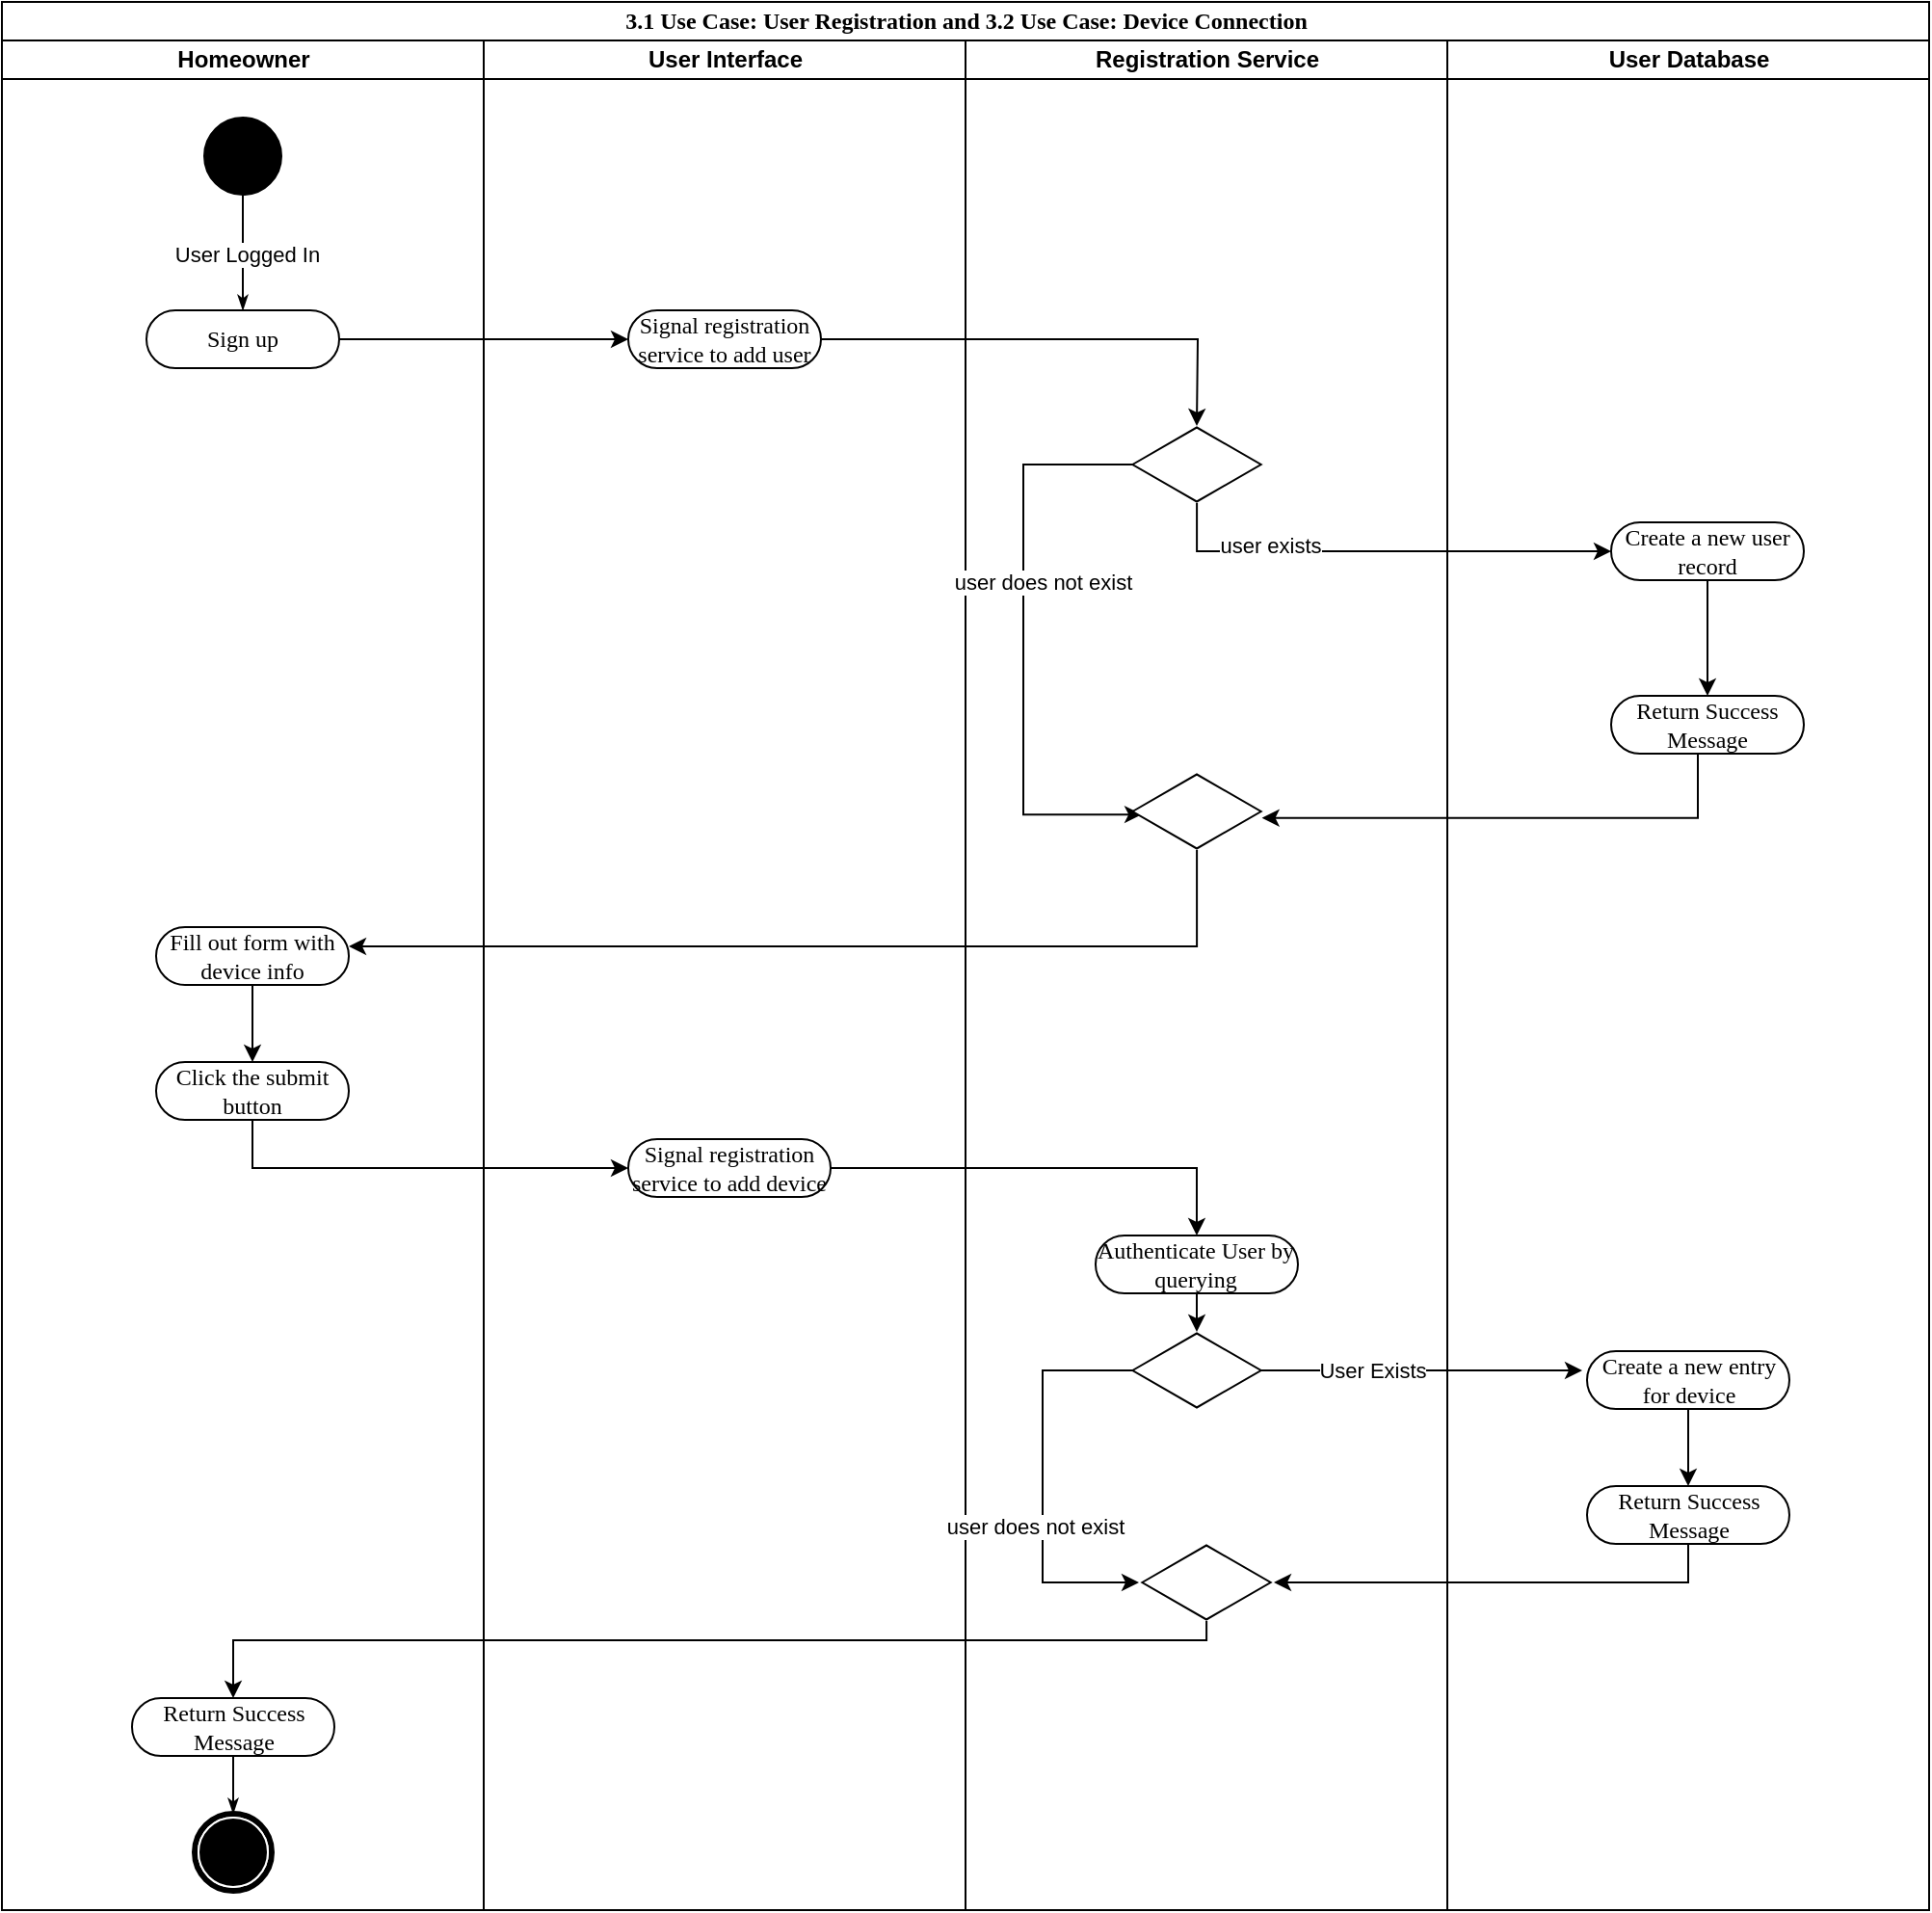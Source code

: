 <mxfile version="22.0.8" type="github">
  <diagram name="Page-1" id="0783ab3e-0a74-02c8-0abd-f7b4e66b4bec">
    <mxGraphModel dx="1436" dy="790" grid="1" gridSize="10" guides="1" tooltips="1" connect="1" arrows="1" fold="1" page="1" pageScale="1" pageWidth="850" pageHeight="1100" background="none" math="0" shadow="0">
      <root>
        <mxCell id="0" />
        <mxCell id="1" parent="0" />
        <mxCell id="1c1d494c118603dd-1" value="3.1 Use Case: User Registration and 3.2 Use Case: Device Connection" style="swimlane;html=1;childLayout=stackLayout;startSize=20;rounded=0;shadow=0;comic=0;labelBackgroundColor=none;strokeWidth=1;fontFamily=Verdana;fontSize=12;align=center;" parent="1" vertex="1">
          <mxGeometry x="40" y="20" width="1000" height="990" as="geometry" />
        </mxCell>
        <mxCell id="1c1d494c118603dd-2" value="Homeowner" style="swimlane;html=1;startSize=20;" parent="1c1d494c118603dd-1" vertex="1">
          <mxGeometry y="20" width="250" height="970" as="geometry" />
        </mxCell>
        <mxCell id="60571a20871a0731-4" value="" style="ellipse;whiteSpace=wrap;html=1;rounded=0;shadow=0;comic=0;labelBackgroundColor=none;strokeWidth=1;fillColor=#000000;fontFamily=Verdana;fontSize=12;align=center;" parent="1c1d494c118603dd-2" vertex="1">
          <mxGeometry x="105" y="40" width="40" height="40" as="geometry" />
        </mxCell>
        <mxCell id="Mcc5gPNpuRrfqJERpfyI-61" value="Sign up" style="rounded=1;whiteSpace=wrap;html=1;shadow=0;comic=0;labelBackgroundColor=none;strokeWidth=1;fontFamily=Verdana;fontSize=12;align=center;arcSize=50;" vertex="1" parent="1c1d494c118603dd-2">
          <mxGeometry x="75" y="140" width="100" height="30" as="geometry" />
        </mxCell>
        <mxCell id="Mcc5gPNpuRrfqJERpfyI-84" style="edgeStyle=orthogonalEdgeStyle;rounded=0;orthogonalLoop=1;jettySize=auto;html=1;" edge="1" parent="1c1d494c118603dd-2" source="Mcc5gPNpuRrfqJERpfyI-83">
          <mxGeometry relative="1" as="geometry">
            <mxPoint x="130" y="530" as="targetPoint" />
          </mxGeometry>
        </mxCell>
        <mxCell id="Mcc5gPNpuRrfqJERpfyI-83" value="Fill out form with device info" style="rounded=1;whiteSpace=wrap;html=1;shadow=0;comic=0;labelBackgroundColor=none;strokeWidth=1;fontFamily=Verdana;fontSize=12;align=center;arcSize=50;" vertex="1" parent="1c1d494c118603dd-2">
          <mxGeometry x="80" y="460" width="100" height="30" as="geometry" />
        </mxCell>
        <mxCell id="Mcc5gPNpuRrfqJERpfyI-85" value="Click the submit button" style="rounded=1;whiteSpace=wrap;html=1;shadow=0;comic=0;labelBackgroundColor=none;strokeWidth=1;fontFamily=Verdana;fontSize=12;align=center;arcSize=50;" vertex="1" parent="1c1d494c118603dd-2">
          <mxGeometry x="80" y="530" width="100" height="30" as="geometry" />
        </mxCell>
        <mxCell id="Mcc5gPNpuRrfqJERpfyI-91" value="Return Success Message" style="rounded=1;whiteSpace=wrap;html=1;shadow=0;comic=0;labelBackgroundColor=none;strokeWidth=1;fontFamily=Verdana;fontSize=12;align=center;arcSize=50;" vertex="1" parent="1c1d494c118603dd-2">
          <mxGeometry x="67.5" y="860" width="105" height="30" as="geometry" />
        </mxCell>
        <mxCell id="60571a20871a0731-5" value="" style="shape=mxgraph.bpmn.shape;html=1;verticalLabelPosition=bottom;labelBackgroundColor=#ffffff;verticalAlign=top;perimeter=ellipsePerimeter;outline=end;symbol=terminate;rounded=0;shadow=0;comic=0;strokeWidth=1;fontFamily=Verdana;fontSize=12;align=center;" parent="1c1d494c118603dd-2" vertex="1">
          <mxGeometry x="100" y="920" width="40" height="40" as="geometry" />
        </mxCell>
        <mxCell id="1c1d494c118603dd-45" style="edgeStyle=none;rounded=0;html=1;labelBackgroundColor=none;startArrow=none;startFill=0;startSize=5;endArrow=classicThin;endFill=1;endSize=5;jettySize=auto;orthogonalLoop=1;strokeWidth=1;fontFamily=Verdana;fontSize=12;exitX=0.5;exitY=1;exitDx=0;exitDy=0;" parent="1c1d494c118603dd-2" source="Mcc5gPNpuRrfqJERpfyI-91" target="60571a20871a0731-5" edge="1">
          <mxGeometry relative="1" as="geometry">
            <mxPoint x="620" y="840" as="sourcePoint" />
          </mxGeometry>
        </mxCell>
        <mxCell id="1c1d494c118603dd-3" value="User Interface" style="swimlane;html=1;startSize=20;" parent="1c1d494c118603dd-1" vertex="1">
          <mxGeometry x="250" y="20" width="250" height="970" as="geometry">
            <mxRectangle x="250" y="20" width="40" height="970" as="alternateBounds" />
          </mxGeometry>
        </mxCell>
        <mxCell id="60571a20871a0731-8" value="Signal registration service to add user" style="rounded=1;whiteSpace=wrap;html=1;shadow=0;comic=0;labelBackgroundColor=none;strokeWidth=1;fontFamily=Verdana;fontSize=12;align=center;arcSize=50;" parent="1c1d494c118603dd-3" vertex="1">
          <mxGeometry x="75" y="140" width="100" height="30" as="geometry" />
        </mxCell>
        <mxCell id="Mcc5gPNpuRrfqJERpfyI-86" value="Signal registration service to add device" style="rounded=1;whiteSpace=wrap;html=1;shadow=0;comic=0;labelBackgroundColor=none;strokeWidth=1;fontFamily=Verdana;fontSize=12;align=center;arcSize=50;" vertex="1" parent="1c1d494c118603dd-3">
          <mxGeometry x="75" y="570" width="105" height="30" as="geometry" />
        </mxCell>
        <mxCell id="1c1d494c118603dd-4" value="Registration Service" style="swimlane;html=1;startSize=20;" parent="1c1d494c118603dd-1" vertex="1">
          <mxGeometry x="500" y="20" width="250" height="970" as="geometry" />
        </mxCell>
        <mxCell id="Mcc5gPNpuRrfqJERpfyI-77" style="edgeStyle=orthogonalEdgeStyle;rounded=0;orthogonalLoop=1;jettySize=auto;html=1;entryX=0.073;entryY=0.539;entryDx=0;entryDy=0;entryPerimeter=0;" edge="1" parent="1c1d494c118603dd-4" source="Mcc5gPNpuRrfqJERpfyI-74" target="Mcc5gPNpuRrfqJERpfyI-78">
          <mxGeometry relative="1" as="geometry">
            <mxPoint x="30" y="400" as="targetPoint" />
            <Array as="points">
              <mxPoint x="30" y="220" />
              <mxPoint x="30" y="402" />
            </Array>
          </mxGeometry>
        </mxCell>
        <mxCell id="Mcc5gPNpuRrfqJERpfyI-103" value="user does not exist" style="edgeLabel;html=1;align=center;verticalAlign=middle;resizable=0;points=[];" vertex="1" connectable="0" parent="Mcc5gPNpuRrfqJERpfyI-77">
          <mxGeometry x="-0.23" y="-4" relative="1" as="geometry">
            <mxPoint x="14" y="2" as="offset" />
          </mxGeometry>
        </mxCell>
        <mxCell id="Mcc5gPNpuRrfqJERpfyI-74" value="" style="html=1;whiteSpace=wrap;aspect=fixed;shape=isoRectangle;" vertex="1" parent="1c1d494c118603dd-4">
          <mxGeometry x="86.66" y="200" width="66.67" height="40" as="geometry" />
        </mxCell>
        <mxCell id="Mcc5gPNpuRrfqJERpfyI-82" style="edgeStyle=orthogonalEdgeStyle;rounded=0;orthogonalLoop=1;jettySize=auto;html=1;" edge="1" parent="1c1d494c118603dd-4" source="Mcc5gPNpuRrfqJERpfyI-78">
          <mxGeometry relative="1" as="geometry">
            <mxPoint x="-320" y="470" as="targetPoint" />
            <Array as="points">
              <mxPoint x="120" y="470" />
              <mxPoint x="-319" y="470" />
            </Array>
          </mxGeometry>
        </mxCell>
        <mxCell id="Mcc5gPNpuRrfqJERpfyI-78" value="" style="html=1;whiteSpace=wrap;aspect=fixed;shape=isoRectangle;" vertex="1" parent="1c1d494c118603dd-4">
          <mxGeometry x="86.67" y="380" width="66.67" height="40" as="geometry" />
        </mxCell>
        <mxCell id="Mcc5gPNpuRrfqJERpfyI-96" style="edgeStyle=orthogonalEdgeStyle;rounded=0;orthogonalLoop=1;jettySize=auto;html=1;" edge="1" parent="1c1d494c118603dd-4" source="Mcc5gPNpuRrfqJERpfyI-88" target="Mcc5gPNpuRrfqJERpfyI-93">
          <mxGeometry relative="1" as="geometry" />
        </mxCell>
        <mxCell id="Mcc5gPNpuRrfqJERpfyI-88" value="Authenticate User by querying" style="rounded=1;whiteSpace=wrap;html=1;shadow=0;comic=0;labelBackgroundColor=none;strokeWidth=1;fontFamily=Verdana;fontSize=12;align=center;arcSize=50;" vertex="1" parent="1c1d494c118603dd-4">
          <mxGeometry x="67.49" y="620" width="105" height="30" as="geometry" />
        </mxCell>
        <mxCell id="Mcc5gPNpuRrfqJERpfyI-97" style="edgeStyle=orthogonalEdgeStyle;rounded=0;orthogonalLoop=1;jettySize=auto;html=1;" edge="1" parent="1c1d494c118603dd-4" source="Mcc5gPNpuRrfqJERpfyI-93">
          <mxGeometry relative="1" as="geometry">
            <mxPoint x="320" y="690" as="targetPoint" />
          </mxGeometry>
        </mxCell>
        <mxCell id="Mcc5gPNpuRrfqJERpfyI-104" value="User Exists" style="edgeLabel;html=1;align=center;verticalAlign=middle;resizable=0;points=[];" vertex="1" connectable="0" parent="Mcc5gPNpuRrfqJERpfyI-97">
          <mxGeometry x="-0.31" relative="1" as="geometry">
            <mxPoint as="offset" />
          </mxGeometry>
        </mxCell>
        <mxCell id="Mcc5gPNpuRrfqJERpfyI-100" style="edgeStyle=orthogonalEdgeStyle;rounded=0;orthogonalLoop=1;jettySize=auto;html=1;" edge="1" parent="1c1d494c118603dd-4" source="Mcc5gPNpuRrfqJERpfyI-93">
          <mxGeometry relative="1" as="geometry">
            <mxPoint x="90" y="800" as="targetPoint" />
            <Array as="points">
              <mxPoint x="40" y="690" />
              <mxPoint x="40" y="800" />
            </Array>
          </mxGeometry>
        </mxCell>
        <mxCell id="Mcc5gPNpuRrfqJERpfyI-105" value="user does not exist" style="edgeLabel;html=1;align=center;verticalAlign=middle;resizable=0;points=[];" vertex="1" connectable="0" parent="Mcc5gPNpuRrfqJERpfyI-100">
          <mxGeometry x="0.236" y="-4" relative="1" as="geometry">
            <mxPoint as="offset" />
          </mxGeometry>
        </mxCell>
        <mxCell id="Mcc5gPNpuRrfqJERpfyI-93" value="" style="html=1;whiteSpace=wrap;aspect=fixed;shape=isoRectangle;" vertex="1" parent="1c1d494c118603dd-4">
          <mxGeometry x="86.67" y="670" width="66.67" height="40" as="geometry" />
        </mxCell>
        <mxCell id="Mcc5gPNpuRrfqJERpfyI-94" value="" style="html=1;whiteSpace=wrap;aspect=fixed;shape=isoRectangle;" vertex="1" parent="1c1d494c118603dd-4">
          <mxGeometry x="91.66" y="780" width="66.67" height="40" as="geometry" />
        </mxCell>
        <mxCell id="1c1d494c118603dd-27" style="edgeStyle=orthogonalEdgeStyle;rounded=0;html=1;labelBackgroundColor=none;startArrow=none;startFill=0;startSize=5;endArrow=classicThin;endFill=1;endSize=5;jettySize=auto;orthogonalLoop=1;strokeWidth=1;fontFamily=Verdana;fontSize=12" parent="1c1d494c118603dd-1" source="60571a20871a0731-4" edge="1">
          <mxGeometry relative="1" as="geometry">
            <mxPoint x="125" y="160" as="targetPoint" />
          </mxGeometry>
        </mxCell>
        <mxCell id="Mcc5gPNpuRrfqJERpfyI-60" value="User Logged In" style="edgeLabel;html=1;align=center;verticalAlign=middle;resizable=0;points=[];" vertex="1" connectable="0" parent="1c1d494c118603dd-27">
          <mxGeometry x="0.029" y="1" relative="1" as="geometry">
            <mxPoint as="offset" />
          </mxGeometry>
        </mxCell>
        <mxCell id="Mcc5gPNpuRrfqJERpfyI-62" style="edgeStyle=orthogonalEdgeStyle;rounded=0;orthogonalLoop=1;jettySize=auto;html=1;entryX=0;entryY=0.5;entryDx=0;entryDy=0;" edge="1" parent="1c1d494c118603dd-1" source="Mcc5gPNpuRrfqJERpfyI-61" target="60571a20871a0731-8">
          <mxGeometry relative="1" as="geometry" />
        </mxCell>
        <mxCell id="Mcc5gPNpuRrfqJERpfyI-65" style="edgeStyle=orthogonalEdgeStyle;rounded=0;orthogonalLoop=1;jettySize=auto;html=1;" edge="1" parent="1c1d494c118603dd-1" source="60571a20871a0731-8">
          <mxGeometry relative="1" as="geometry">
            <mxPoint x="620" y="220" as="targetPoint" />
          </mxGeometry>
        </mxCell>
        <mxCell id="Mcc5gPNpuRrfqJERpfyI-87" style="edgeStyle=orthogonalEdgeStyle;rounded=0;orthogonalLoop=1;jettySize=auto;html=1;entryX=0;entryY=0.5;entryDx=0;entryDy=0;" edge="1" parent="1c1d494c118603dd-1" source="Mcc5gPNpuRrfqJERpfyI-85" target="Mcc5gPNpuRrfqJERpfyI-86">
          <mxGeometry relative="1" as="geometry">
            <mxPoint x="130" y="620" as="targetPoint" />
            <Array as="points">
              <mxPoint x="130" y="605" />
            </Array>
          </mxGeometry>
        </mxCell>
        <mxCell id="Mcc5gPNpuRrfqJERpfyI-95" style="edgeStyle=orthogonalEdgeStyle;rounded=0;orthogonalLoop=1;jettySize=auto;html=1;entryX=0.5;entryY=0;entryDx=0;entryDy=0;" edge="1" parent="1c1d494c118603dd-1" source="Mcc5gPNpuRrfqJERpfyI-86" target="Mcc5gPNpuRrfqJERpfyI-88">
          <mxGeometry relative="1" as="geometry">
            <mxPoint x="620" y="605" as="targetPoint" />
          </mxGeometry>
        </mxCell>
        <mxCell id="Mcc5gPNpuRrfqJERpfyI-101" style="edgeStyle=orthogonalEdgeStyle;rounded=0;orthogonalLoop=1;jettySize=auto;html=1;entryX=0.5;entryY=0;entryDx=0;entryDy=0;" edge="1" parent="1c1d494c118603dd-1" source="Mcc5gPNpuRrfqJERpfyI-94" target="Mcc5gPNpuRrfqJERpfyI-91">
          <mxGeometry relative="1" as="geometry">
            <mxPoint x="624.995" y="870" as="targetPoint" />
            <Array as="points">
              <mxPoint x="625" y="850" />
              <mxPoint x="120" y="850" />
            </Array>
          </mxGeometry>
        </mxCell>
        <mxCell id="Mcc5gPNpuRrfqJERpfyI-30" value="User Database" style="swimlane;html=1;startSize=20;" vertex="1" parent="1">
          <mxGeometry x="790" y="40" width="250" height="970" as="geometry" />
        </mxCell>
        <mxCell id="Mcc5gPNpuRrfqJERpfyI-80" style="edgeStyle=orthogonalEdgeStyle;rounded=0;orthogonalLoop=1;jettySize=auto;html=1;" edge="1" parent="Mcc5gPNpuRrfqJERpfyI-30" source="Mcc5gPNpuRrfqJERpfyI-71">
          <mxGeometry relative="1" as="geometry">
            <mxPoint x="135" y="340" as="targetPoint" />
          </mxGeometry>
        </mxCell>
        <mxCell id="Mcc5gPNpuRrfqJERpfyI-71" value="Create a new user record" style="rounded=1;whiteSpace=wrap;html=1;shadow=0;comic=0;labelBackgroundColor=none;strokeWidth=1;fontFamily=Verdana;fontSize=12;align=center;arcSize=50;" vertex="1" parent="Mcc5gPNpuRrfqJERpfyI-30">
          <mxGeometry x="85" y="250" width="100" height="30" as="geometry" />
        </mxCell>
        <mxCell id="Mcc5gPNpuRrfqJERpfyI-79" value="Return Success Message" style="rounded=1;whiteSpace=wrap;html=1;shadow=0;comic=0;labelBackgroundColor=none;strokeWidth=1;fontFamily=Verdana;fontSize=12;align=center;arcSize=50;" vertex="1" parent="Mcc5gPNpuRrfqJERpfyI-30">
          <mxGeometry x="85" y="340" width="100" height="30" as="geometry" />
        </mxCell>
        <mxCell id="Mcc5gPNpuRrfqJERpfyI-98" style="edgeStyle=orthogonalEdgeStyle;rounded=0;orthogonalLoop=1;jettySize=auto;html=1;entryX=0.5;entryY=0;entryDx=0;entryDy=0;" edge="1" parent="Mcc5gPNpuRrfqJERpfyI-30" source="Mcc5gPNpuRrfqJERpfyI-89" target="Mcc5gPNpuRrfqJERpfyI-90">
          <mxGeometry relative="1" as="geometry" />
        </mxCell>
        <mxCell id="Mcc5gPNpuRrfqJERpfyI-89" value="Create a new entry for device" style="rounded=1;whiteSpace=wrap;html=1;shadow=0;comic=0;labelBackgroundColor=none;strokeWidth=1;fontFamily=Verdana;fontSize=12;align=center;arcSize=50;" vertex="1" parent="Mcc5gPNpuRrfqJERpfyI-30">
          <mxGeometry x="72.5" y="680" width="105" height="30" as="geometry" />
        </mxCell>
        <mxCell id="Mcc5gPNpuRrfqJERpfyI-99" style="edgeStyle=orthogonalEdgeStyle;rounded=0;orthogonalLoop=1;jettySize=auto;html=1;" edge="1" parent="Mcc5gPNpuRrfqJERpfyI-30" source="Mcc5gPNpuRrfqJERpfyI-90">
          <mxGeometry relative="1" as="geometry">
            <mxPoint x="-90" y="800" as="targetPoint" />
            <Array as="points">
              <mxPoint x="125" y="800" />
            </Array>
          </mxGeometry>
        </mxCell>
        <mxCell id="Mcc5gPNpuRrfqJERpfyI-90" value="Return Success Message" style="rounded=1;whiteSpace=wrap;html=1;shadow=0;comic=0;labelBackgroundColor=none;strokeWidth=1;fontFamily=Verdana;fontSize=12;align=center;arcSize=50;" vertex="1" parent="Mcc5gPNpuRrfqJERpfyI-30">
          <mxGeometry x="72.5" y="750" width="105" height="30" as="geometry" />
        </mxCell>
        <mxCell id="Mcc5gPNpuRrfqJERpfyI-76" style="edgeStyle=orthogonalEdgeStyle;rounded=0;orthogonalLoop=1;jettySize=auto;html=1;entryX=0;entryY=0.5;entryDx=0;entryDy=0;" edge="1" parent="1" source="Mcc5gPNpuRrfqJERpfyI-74" target="Mcc5gPNpuRrfqJERpfyI-71">
          <mxGeometry relative="1" as="geometry">
            <mxPoint x="659.995" y="320" as="targetPoint" />
            <Array as="points">
              <mxPoint x="660" y="305" />
            </Array>
          </mxGeometry>
        </mxCell>
        <mxCell id="Mcc5gPNpuRrfqJERpfyI-102" value="user exists" style="edgeLabel;html=1;align=center;verticalAlign=middle;resizable=0;points=[];" vertex="1" connectable="0" parent="Mcc5gPNpuRrfqJERpfyI-76">
          <mxGeometry x="-0.475" y="3" relative="1" as="geometry">
            <mxPoint as="offset" />
          </mxGeometry>
        </mxCell>
        <mxCell id="Mcc5gPNpuRrfqJERpfyI-81" style="edgeStyle=orthogonalEdgeStyle;rounded=0;orthogonalLoop=1;jettySize=auto;html=1;entryX=1.007;entryY=0.584;entryDx=0;entryDy=0;entryPerimeter=0;" edge="1" parent="1" source="Mcc5gPNpuRrfqJERpfyI-79" target="Mcc5gPNpuRrfqJERpfyI-78">
          <mxGeometry relative="1" as="geometry">
            <mxPoint x="925" y="450" as="targetPoint" />
            <Array as="points">
              <mxPoint x="920" y="443" />
            </Array>
          </mxGeometry>
        </mxCell>
      </root>
    </mxGraphModel>
  </diagram>
</mxfile>
